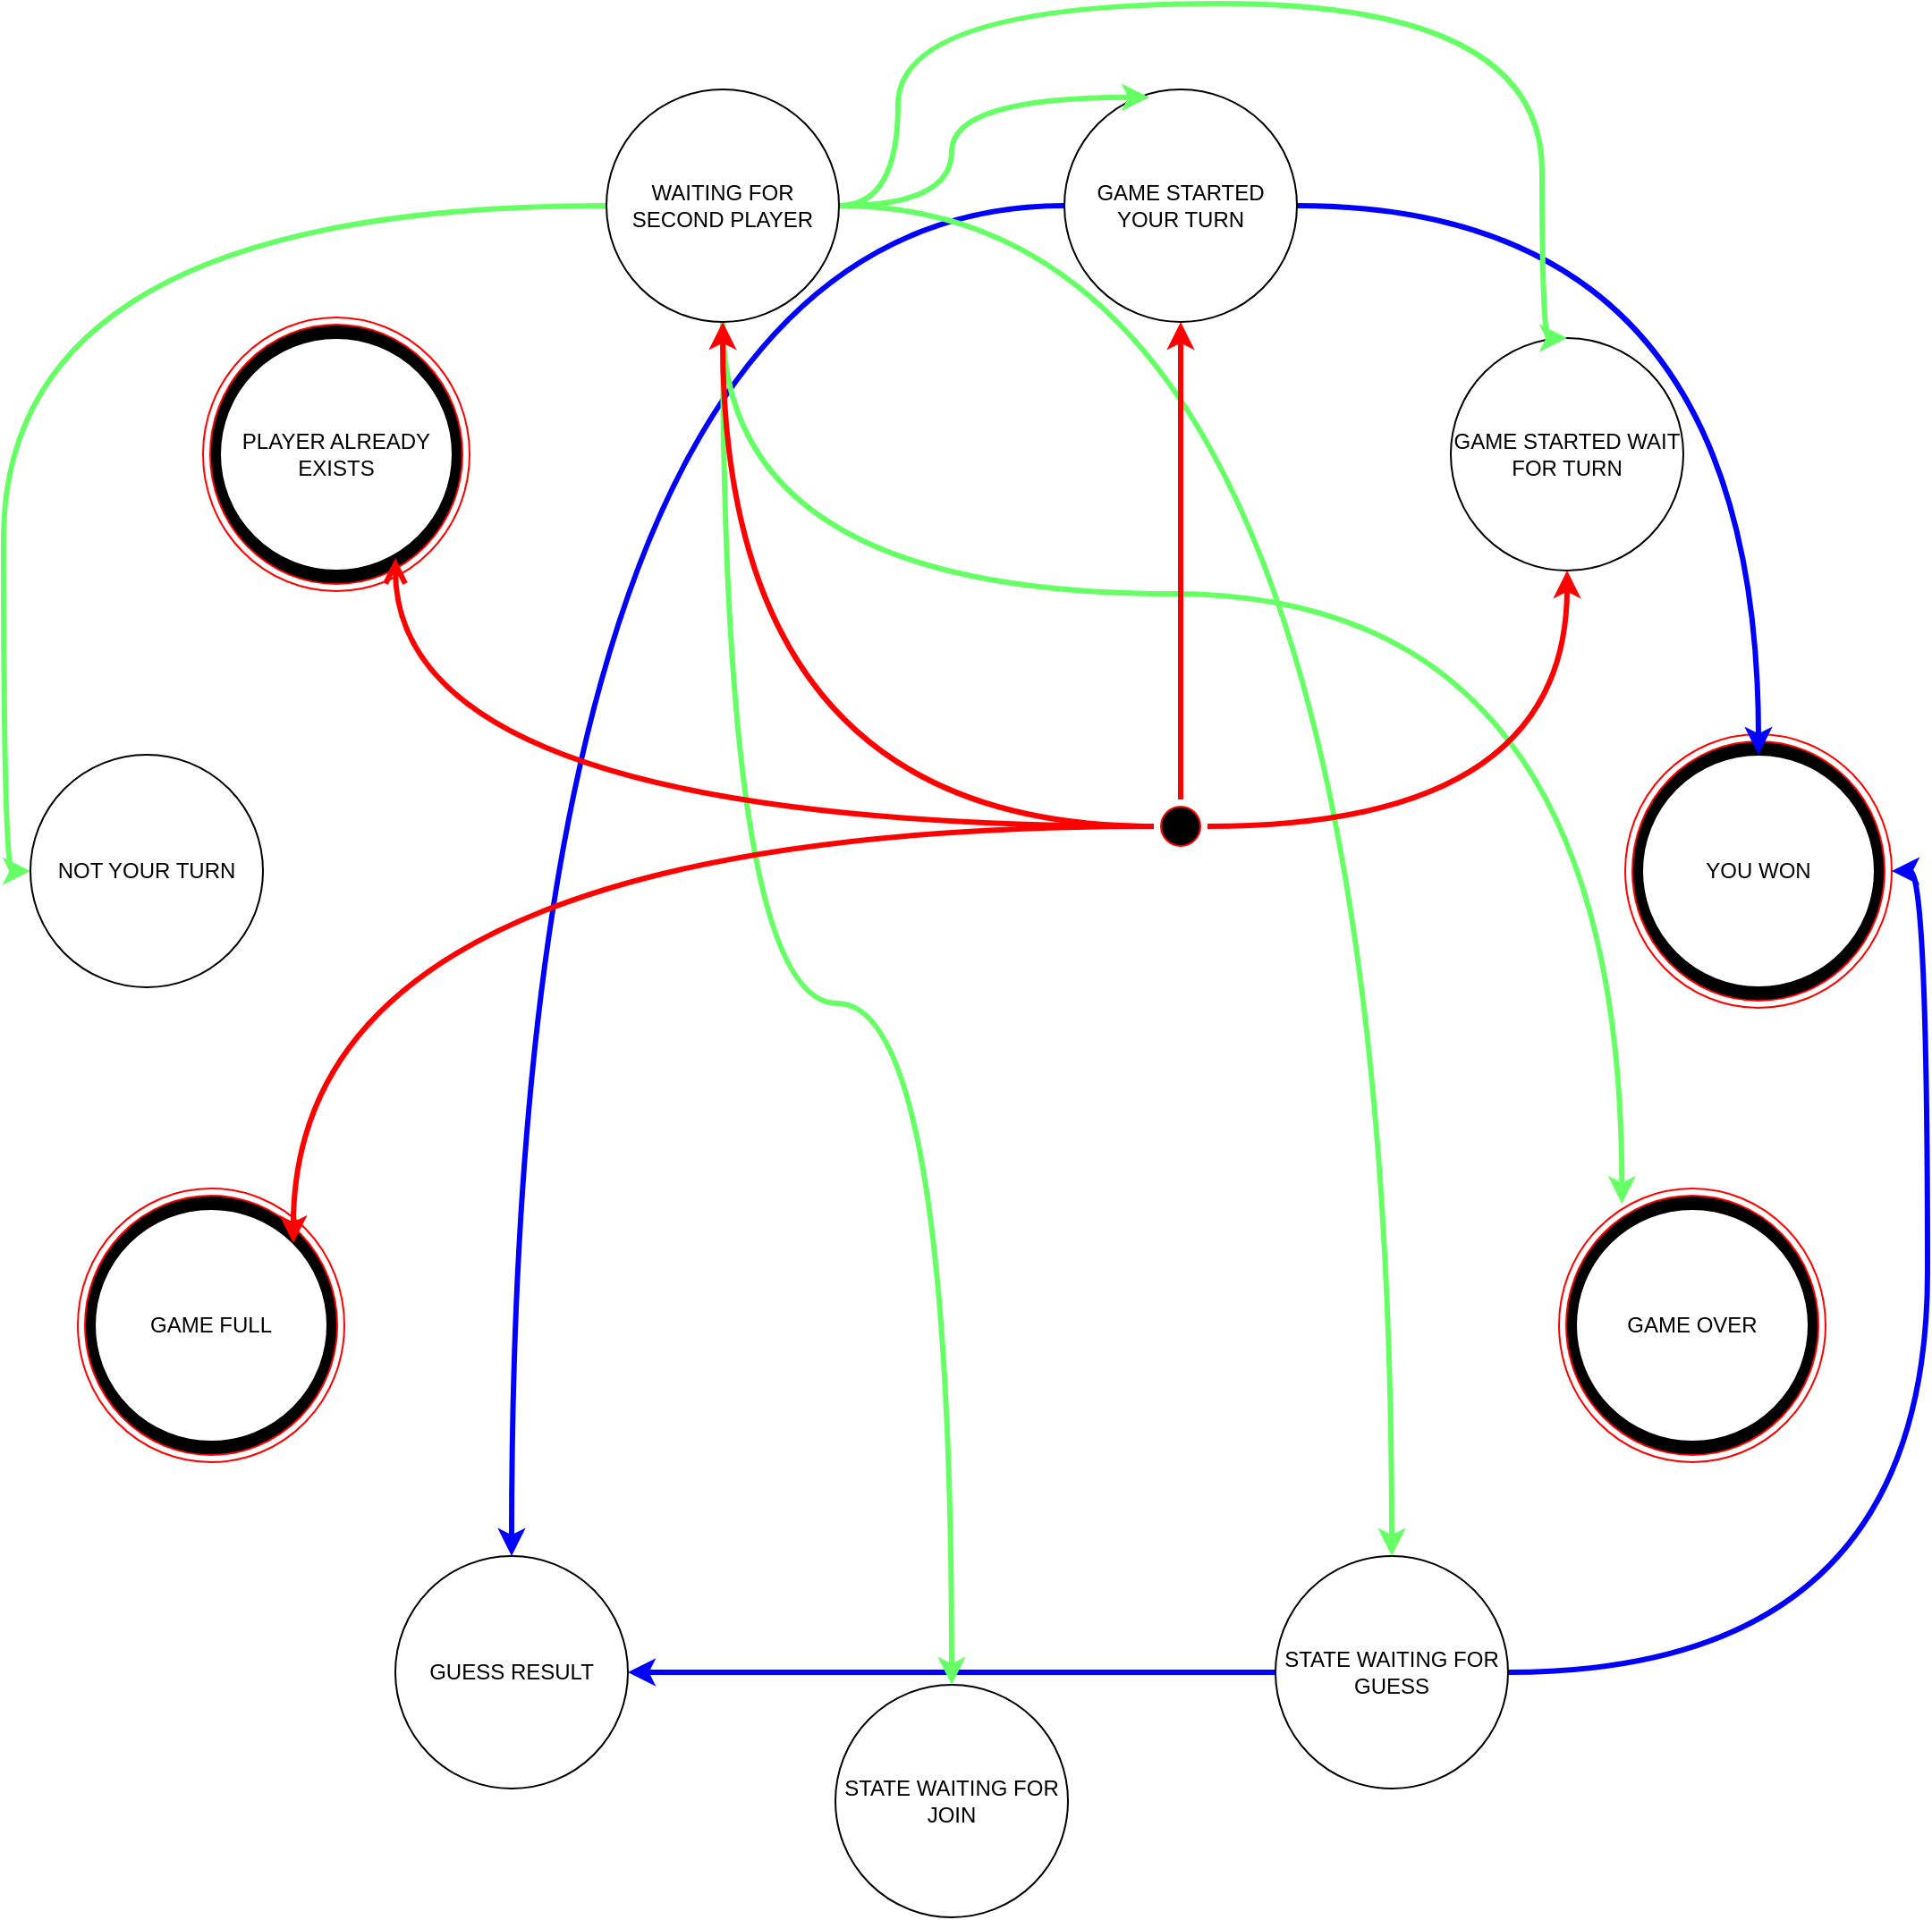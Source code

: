 <mxfile version="13.4.5" type="device"><diagram id="AJTldLfydlrwq-BSH6JI" name="Page-1"><mxGraphModel dx="2031" dy="1119" grid="1" gridSize="10" guides="1" tooltips="1" connect="1" arrows="1" fold="1" page="1" pageScale="1" pageWidth="827" pageHeight="1169" math="0" shadow="0"><root><mxCell id="0"/><mxCell id="1" parent="0"/><mxCell id="ZbNmbxCfmFXvYZF1iPnz-29" value="" style="ellipse;html=1;shape=endState;fillColor=#000000;strokeColor=#ff0000;comic=0;" vertex="1" parent="1"><mxGeometry x="926.5" y="458.5" width="149" height="153" as="geometry"/></mxCell><mxCell id="ZbNmbxCfmFXvYZF1iPnz-28" value="" style="ellipse;html=1;shape=endState;fillColor=#000000;strokeColor=#ff0000;comic=0;" vertex="1" parent="1"><mxGeometry x="889.5" y="712.5" width="149" height="153" as="geometry"/></mxCell><mxCell id="ZbNmbxCfmFXvYZF1iPnz-27" value="" style="ellipse;html=1;shape=endState;fillColor=#000000;strokeColor=#ff0000;comic=0;" vertex="1" parent="1"><mxGeometry x="61.5" y="712.5" width="149" height="153" as="geometry"/></mxCell><mxCell id="ZbNmbxCfmFXvYZF1iPnz-24" value="" style="ellipse;html=1;shape=endState;fillColor=#000000;strokeColor=#ff0000;comic=0;" vertex="1" parent="1"><mxGeometry x="131.5" y="225.5" width="149" height="153" as="geometry"/></mxCell><mxCell id="ZbNmbxCfmFXvYZF1iPnz-3" value="STATE WAITING FOR JOIN" style="ellipse;whiteSpace=wrap;html=1;aspect=fixed;" vertex="1" parent="1"><mxGeometry x="485" y="990" width="130" height="130" as="geometry"/></mxCell><mxCell id="ZbNmbxCfmFXvYZF1iPnz-34" style="edgeStyle=orthogonalEdgeStyle;curved=1;rounded=0;orthogonalLoop=1;jettySize=auto;html=1;entryX=1;entryY=0.5;entryDx=0;entryDy=0;strokeColor=#0000FF;strokeWidth=3;" edge="1" parent="1" source="ZbNmbxCfmFXvYZF1iPnz-4" target="ZbNmbxCfmFXvYZF1iPnz-13"><mxGeometry relative="1" as="geometry"/></mxCell><mxCell id="ZbNmbxCfmFXvYZF1iPnz-36" style="edgeStyle=orthogonalEdgeStyle;curved=1;rounded=0;orthogonalLoop=1;jettySize=auto;html=1;entryX=1;entryY=0.5;entryDx=0;entryDy=0;strokeColor=#0000FF;strokeWidth=3;" edge="1" parent="1" source="ZbNmbxCfmFXvYZF1iPnz-4" target="ZbNmbxCfmFXvYZF1iPnz-29"><mxGeometry relative="1" as="geometry"/></mxCell><mxCell id="ZbNmbxCfmFXvYZF1iPnz-4" value="STATE WAITING FOR GUESS" style="ellipse;whiteSpace=wrap;html=1;aspect=fixed;" vertex="1" parent="1"><mxGeometry x="731" y="918" width="130" height="130" as="geometry"/></mxCell><mxCell id="ZbNmbxCfmFXvYZF1iPnz-5" value="GAME OVER" style="ellipse;whiteSpace=wrap;html=1;aspect=fixed;" vertex="1" parent="1"><mxGeometry x="899" y="724" width="130" height="130" as="geometry"/></mxCell><mxCell id="ZbNmbxCfmFXvYZF1iPnz-6" value="YOU WON" style="ellipse;whiteSpace=wrap;html=1;aspect=fixed;" vertex="1" parent="1"><mxGeometry x="936" y="470" width="130" height="130" as="geometry"/></mxCell><mxCell id="ZbNmbxCfmFXvYZF1iPnz-7" value="GAME STARTED WAIT FOR TURN" style="ellipse;whiteSpace=wrap;html=1;aspect=fixed;" vertex="1" parent="1"><mxGeometry x="829" y="237" width="130" height="130" as="geometry"/></mxCell><mxCell id="ZbNmbxCfmFXvYZF1iPnz-30" style="edgeStyle=orthogonalEdgeStyle;curved=1;rounded=0;orthogonalLoop=1;jettySize=auto;html=1;strokeWidth=3;strokeColor=#0000FF;" edge="1" parent="1" source="ZbNmbxCfmFXvYZF1iPnz-8" target="ZbNmbxCfmFXvYZF1iPnz-6"><mxGeometry relative="1" as="geometry"/></mxCell><mxCell id="ZbNmbxCfmFXvYZF1iPnz-31" style="edgeStyle=orthogonalEdgeStyle;curved=1;rounded=0;orthogonalLoop=1;jettySize=auto;html=1;strokeColor=#0000FF;strokeWidth=3;" edge="1" parent="1" source="ZbNmbxCfmFXvYZF1iPnz-8" target="ZbNmbxCfmFXvYZF1iPnz-13"><mxGeometry relative="1" as="geometry"/></mxCell><mxCell id="ZbNmbxCfmFXvYZF1iPnz-8" value="GAME STARTED YOUR TURN" style="ellipse;whiteSpace=wrap;html=1;aspect=fixed;" vertex="1" parent="1"><mxGeometry x="613" y="98" width="130" height="130" as="geometry"/></mxCell><mxCell id="ZbNmbxCfmFXvYZF1iPnz-38" style="edgeStyle=orthogonalEdgeStyle;curved=1;rounded=0;orthogonalLoop=1;jettySize=auto;html=1;entryX=0.365;entryY=0.034;entryDx=0;entryDy=0;entryPerimeter=0;strokeColor=#66FF66;strokeWidth=3;" edge="1" parent="1" source="ZbNmbxCfmFXvYZF1iPnz-9" target="ZbNmbxCfmFXvYZF1iPnz-8"><mxGeometry relative="1" as="geometry"/></mxCell><mxCell id="ZbNmbxCfmFXvYZF1iPnz-39" style="edgeStyle=orthogonalEdgeStyle;curved=1;rounded=0;orthogonalLoop=1;jettySize=auto;html=1;entryX=0.5;entryY=0;entryDx=0;entryDy=0;strokeColor=#66FF66;strokeWidth=3;" edge="1" parent="1" source="ZbNmbxCfmFXvYZF1iPnz-9" target="ZbNmbxCfmFXvYZF1iPnz-7"><mxGeometry relative="1" as="geometry"><Array as="points"><mxPoint x="520" y="163"/><mxPoint x="520" y="50"/><mxPoint x="880" y="50"/><mxPoint x="880" y="237"/></Array></mxGeometry></mxCell><mxCell id="ZbNmbxCfmFXvYZF1iPnz-40" style="edgeStyle=orthogonalEdgeStyle;curved=1;rounded=0;orthogonalLoop=1;jettySize=auto;html=1;strokeColor=#66FF66;strokeWidth=3;" edge="1" parent="1" source="ZbNmbxCfmFXvYZF1iPnz-9" target="ZbNmbxCfmFXvYZF1iPnz-4"><mxGeometry relative="1" as="geometry"/></mxCell><mxCell id="ZbNmbxCfmFXvYZF1iPnz-41" style="edgeStyle=orthogonalEdgeStyle;curved=1;rounded=0;orthogonalLoop=1;jettySize=auto;html=1;strokeColor=#66FF66;strokeWidth=3;" edge="1" parent="1" source="ZbNmbxCfmFXvYZF1iPnz-9" target="ZbNmbxCfmFXvYZF1iPnz-3"><mxGeometry relative="1" as="geometry"/></mxCell><mxCell id="ZbNmbxCfmFXvYZF1iPnz-42" style="edgeStyle=orthogonalEdgeStyle;curved=1;rounded=0;orthogonalLoop=1;jettySize=auto;html=1;entryX=0;entryY=0.5;entryDx=0;entryDy=0;strokeColor=#66FF66;strokeWidth=3;" edge="1" parent="1" source="ZbNmbxCfmFXvYZF1iPnz-9" target="ZbNmbxCfmFXvYZF1iPnz-11"><mxGeometry relative="1" as="geometry"><Array as="points"><mxPoint x="20" y="163"/><mxPoint x="20" y="535"/></Array></mxGeometry></mxCell><mxCell id="ZbNmbxCfmFXvYZF1iPnz-43" style="edgeStyle=orthogonalEdgeStyle;curved=1;rounded=0;orthogonalLoop=1;jettySize=auto;html=1;entryX=0.236;entryY=0.056;entryDx=0;entryDy=0;entryPerimeter=0;strokeColor=#66FF66;strokeWidth=3;" edge="1" parent="1" source="ZbNmbxCfmFXvYZF1iPnz-9" target="ZbNmbxCfmFXvYZF1iPnz-28"><mxGeometry relative="1" as="geometry"><Array as="points"><mxPoint x="422" y="380"/><mxPoint x="925" y="380"/></Array></mxGeometry></mxCell><mxCell id="ZbNmbxCfmFXvYZF1iPnz-9" value="WAITING FOR SECOND PLAYER" style="ellipse;whiteSpace=wrap;html=1;aspect=fixed;" vertex="1" parent="1"><mxGeometry x="357" y="98" width="130" height="130" as="geometry"/></mxCell><mxCell id="ZbNmbxCfmFXvYZF1iPnz-10" value="PLAYER ALREADY EXISTS" style="ellipse;whiteSpace=wrap;html=1;aspect=fixed;container=0;backgroundOutline=0;comic=0;" vertex="1" parent="1"><mxGeometry x="141" y="237" width="130" height="130" as="geometry"/></mxCell><mxCell id="ZbNmbxCfmFXvYZF1iPnz-11" value="NOT YOUR TURN" style="ellipse;whiteSpace=wrap;html=1;aspect=fixed;" vertex="1" parent="1"><mxGeometry x="35" y="470" width="130" height="130" as="geometry"/></mxCell><mxCell id="ZbNmbxCfmFXvYZF1iPnz-12" value="GAME FULL" style="ellipse;whiteSpace=wrap;html=1;aspect=fixed;" vertex="1" parent="1"><mxGeometry x="71" y="724" width="130" height="130" as="geometry"/></mxCell><mxCell id="ZbNmbxCfmFXvYZF1iPnz-13" value="GUESS RESULT" style="ellipse;whiteSpace=wrap;html=1;aspect=fixed;" vertex="1" parent="1"><mxGeometry x="239" y="918" width="130" height="130" as="geometry"/></mxCell><mxCell id="ZbNmbxCfmFXvYZF1iPnz-19" style="edgeStyle=orthogonalEdgeStyle;rounded=0;orthogonalLoop=1;jettySize=auto;html=1;curved=1;strokeColor=#FF0000;strokeWidth=3;" edge="1" parent="1" source="ZbNmbxCfmFXvYZF1iPnz-16" target="ZbNmbxCfmFXvYZF1iPnz-9"><mxGeometry relative="1" as="geometry"/></mxCell><mxCell id="ZbNmbxCfmFXvYZF1iPnz-20" style="edgeStyle=orthogonalEdgeStyle;rounded=0;orthogonalLoop=1;jettySize=auto;html=1;curved=1;strokeColor=#FF0000;strokeWidth=3;" edge="1" parent="1" source="ZbNmbxCfmFXvYZF1iPnz-16" target="ZbNmbxCfmFXvYZF1iPnz-8"><mxGeometry relative="1" as="geometry"/></mxCell><mxCell id="ZbNmbxCfmFXvYZF1iPnz-21" style="edgeStyle=orthogonalEdgeStyle;rounded=0;orthogonalLoop=1;jettySize=auto;html=1;curved=1;strokeColor=#FF0000;strokeWidth=3;" edge="1" parent="1" source="ZbNmbxCfmFXvYZF1iPnz-16" target="ZbNmbxCfmFXvYZF1iPnz-7"><mxGeometry relative="1" as="geometry"/></mxCell><mxCell id="ZbNmbxCfmFXvYZF1iPnz-22" style="edgeStyle=orthogonalEdgeStyle;rounded=0;orthogonalLoop=1;jettySize=auto;html=1;entryX=1;entryY=0;entryDx=0;entryDy=0;curved=1;strokeColor=#FF0000;strokeWidth=3;" edge="1" parent="1" source="ZbNmbxCfmFXvYZF1iPnz-16" target="ZbNmbxCfmFXvYZF1iPnz-12"><mxGeometry relative="1" as="geometry"/></mxCell><mxCell id="ZbNmbxCfmFXvYZF1iPnz-16" value="" style="ellipse;html=1;shape=startState;fillColor=#000000;strokeColor=#ff0000;" vertex="1" parent="1"><mxGeometry x="663" y="495" width="30" height="30" as="geometry"/></mxCell><mxCell id="ZbNmbxCfmFXvYZF1iPnz-17" value="" style="edgeStyle=orthogonalEdgeStyle;html=1;verticalAlign=bottom;endArrow=open;endSize=8;elbow=vertical;entryX=0.754;entryY=0.946;entryDx=0;entryDy=0;entryPerimeter=0;curved=1;strokeColor=#FF0000;strokeWidth=3;" edge="1" source="ZbNmbxCfmFXvYZF1iPnz-16" parent="1" target="ZbNmbxCfmFXvYZF1iPnz-10"><mxGeometry relative="1" as="geometry"><mxPoint x="560" y="525" as="targetPoint"/></mxGeometry></mxCell></root></mxGraphModel></diagram></mxfile>